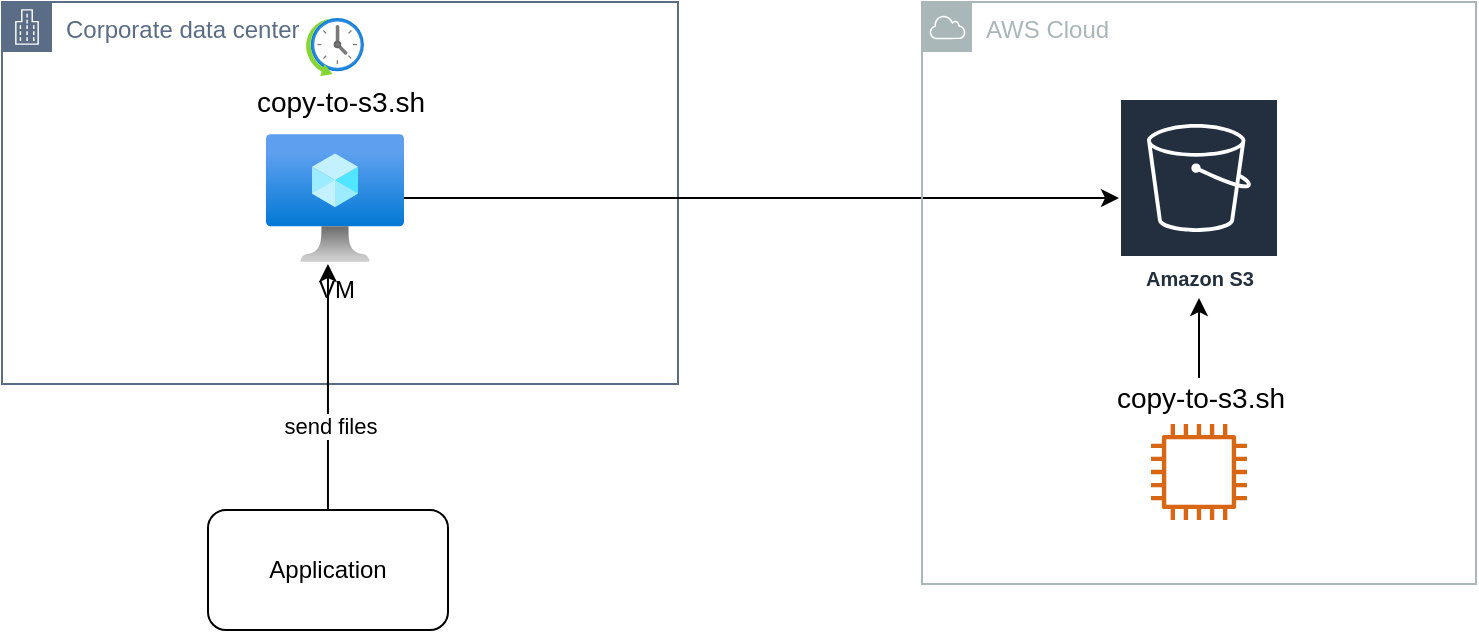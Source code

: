 <mxfile version="14.7.2" type="device"><diagram id="SUiFkSmeFPVLHZydC84v" name="Page-1"><mxGraphModel dx="1346" dy="519" grid="0" gridSize="10" guides="1" tooltips="1" connect="1" arrows="1" fold="1" page="0" pageScale="1" pageWidth="827" pageHeight="1169" math="0" shadow="0"><root><mxCell id="0"/><mxCell id="1" parent="0"/><mxCell id="jSyw5jx5cen2jzcQIhka-11" value="Corporate data center" style="points=[[0,0],[0.25,0],[0.5,0],[0.75,0],[1,0],[1,0.25],[1,0.5],[1,0.75],[1,1],[0.75,1],[0.5,1],[0.25,1],[0,1],[0,0.75],[0,0.5],[0,0.25]];outlineConnect=0;gradientColor=none;html=1;whiteSpace=wrap;fontSize=12;fontStyle=0;shape=mxgraph.aws4.group;grIcon=mxgraph.aws4.group_corporate_data_center;strokeColor=#5A6C86;fillColor=none;verticalAlign=top;align=left;spacingLeft=30;fontColor=#5A6C86;dashed=0;" vertex="1" parent="1"><mxGeometry x="-32" y="170" width="338" height="191" as="geometry"/></mxCell><mxCell id="jSyw5jx5cen2jzcQIhka-20" style="edgeStyle=orthogonalEdgeStyle;rounded=0;orthogonalLoop=1;jettySize=auto;html=1;" edge="1" parent="1" source="jSyw5jx5cen2jzcQIhka-12" target="jSyw5jx5cen2jzcQIhka-17"><mxGeometry relative="1" as="geometry"/></mxCell><mxCell id="jSyw5jx5cen2jzcQIhka-12" value="VM" style="aspect=fixed;html=1;points=[];align=center;image;fontSize=12;image=img/lib/azure2/compute/Virtual_Machine.svg;" vertex="1" parent="1"><mxGeometry x="100" y="236" width="69" height="64" as="geometry"/></mxCell><mxCell id="jSyw5jx5cen2jzcQIhka-14" style="edgeStyle=orthogonalEdgeStyle;rounded=0;orthogonalLoop=1;jettySize=auto;html=1;entryX=0.449;entryY=1.016;entryDx=0;entryDy=0;entryPerimeter=0;" edge="1" parent="1" source="jSyw5jx5cen2jzcQIhka-13" target="jSyw5jx5cen2jzcQIhka-12"><mxGeometry relative="1" as="geometry"/></mxCell><mxCell id="jSyw5jx5cen2jzcQIhka-15" value="send files" style="edgeLabel;html=1;align=center;verticalAlign=middle;resizable=0;points=[];" vertex="1" connectable="0" parent="jSyw5jx5cen2jzcQIhka-14"><mxGeometry x="-0.317" y="-1" relative="1" as="geometry"><mxPoint as="offset"/></mxGeometry></mxCell><mxCell id="jSyw5jx5cen2jzcQIhka-13" value="Application" style="rounded=1;whiteSpace=wrap;html=1;" vertex="1" parent="1"><mxGeometry x="71" y="424" width="120" height="60" as="geometry"/></mxCell><mxCell id="jSyw5jx5cen2jzcQIhka-16" value="AWS Cloud" style="outlineConnect=0;gradientColor=none;html=1;whiteSpace=wrap;fontSize=12;fontStyle=0;shape=mxgraph.aws4.group;grIcon=mxgraph.aws4.group_aws_cloud;strokeColor=#AAB7B8;fillColor=none;verticalAlign=top;align=left;spacingLeft=30;fontColor=#AAB7B8;dashed=0;" vertex="1" parent="1"><mxGeometry x="428" y="170" width="277" height="291" as="geometry"/></mxCell><mxCell id="jSyw5jx5cen2jzcQIhka-17" value="Amazon S3" style="outlineConnect=0;fontColor=#232F3E;gradientColor=none;strokeColor=#ffffff;fillColor=#232F3E;dashed=0;verticalLabelPosition=middle;verticalAlign=bottom;align=center;html=1;whiteSpace=wrap;fontSize=10;fontStyle=1;spacing=3;shape=mxgraph.aws4.productIcon;prIcon=mxgraph.aws4.s3;" vertex="1" parent="1"><mxGeometry x="526.5" y="218" width="80" height="100" as="geometry"/></mxCell><mxCell id="jSyw5jx5cen2jzcQIhka-18" value="&lt;font style=&quot;font-size: 14px&quot;&gt;copy-to-s3.sh&lt;/font&gt;" style="text;html=1;align=center;verticalAlign=middle;resizable=0;points=[];autosize=1;strokeColor=none;" vertex="1" parent="1"><mxGeometry x="90" y="210" width="94" height="19" as="geometry"/></mxCell><mxCell id="jSyw5jx5cen2jzcQIhka-19" value="" style="aspect=fixed;html=1;points=[];align=center;image;fontSize=12;image=img/lib/azure2/general/Scheduler.svg;" vertex="1" parent="1"><mxGeometry x="120" y="178" width="29" height="29" as="geometry"/></mxCell><mxCell id="jSyw5jx5cen2jzcQIhka-21" value="" style="outlineConnect=0;fontColor=#232F3E;gradientColor=none;fillColor=#D86613;strokeColor=none;dashed=0;verticalLabelPosition=bottom;verticalAlign=top;align=center;html=1;fontSize=12;fontStyle=0;aspect=fixed;pointerEvents=1;shape=mxgraph.aws4.instance2;" vertex="1" parent="1"><mxGeometry x="542.5" y="381" width="48" height="48" as="geometry"/></mxCell><mxCell id="jSyw5jx5cen2jzcQIhka-23" style="edgeStyle=orthogonalEdgeStyle;rounded=0;orthogonalLoop=1;jettySize=auto;html=1;" edge="1" parent="1" source="jSyw5jx5cen2jzcQIhka-22" target="jSyw5jx5cen2jzcQIhka-17"><mxGeometry relative="1" as="geometry"/></mxCell><mxCell id="jSyw5jx5cen2jzcQIhka-22" value="&lt;font style=&quot;font-size: 14px&quot;&gt;copy-to-s3.sh&lt;/font&gt;" style="text;html=1;align=center;verticalAlign=middle;resizable=0;points=[];autosize=1;strokeColor=none;" vertex="1" parent="1"><mxGeometry x="519.5" y="358" width="94" height="19" as="geometry"/></mxCell></root></mxGraphModel></diagram></mxfile>